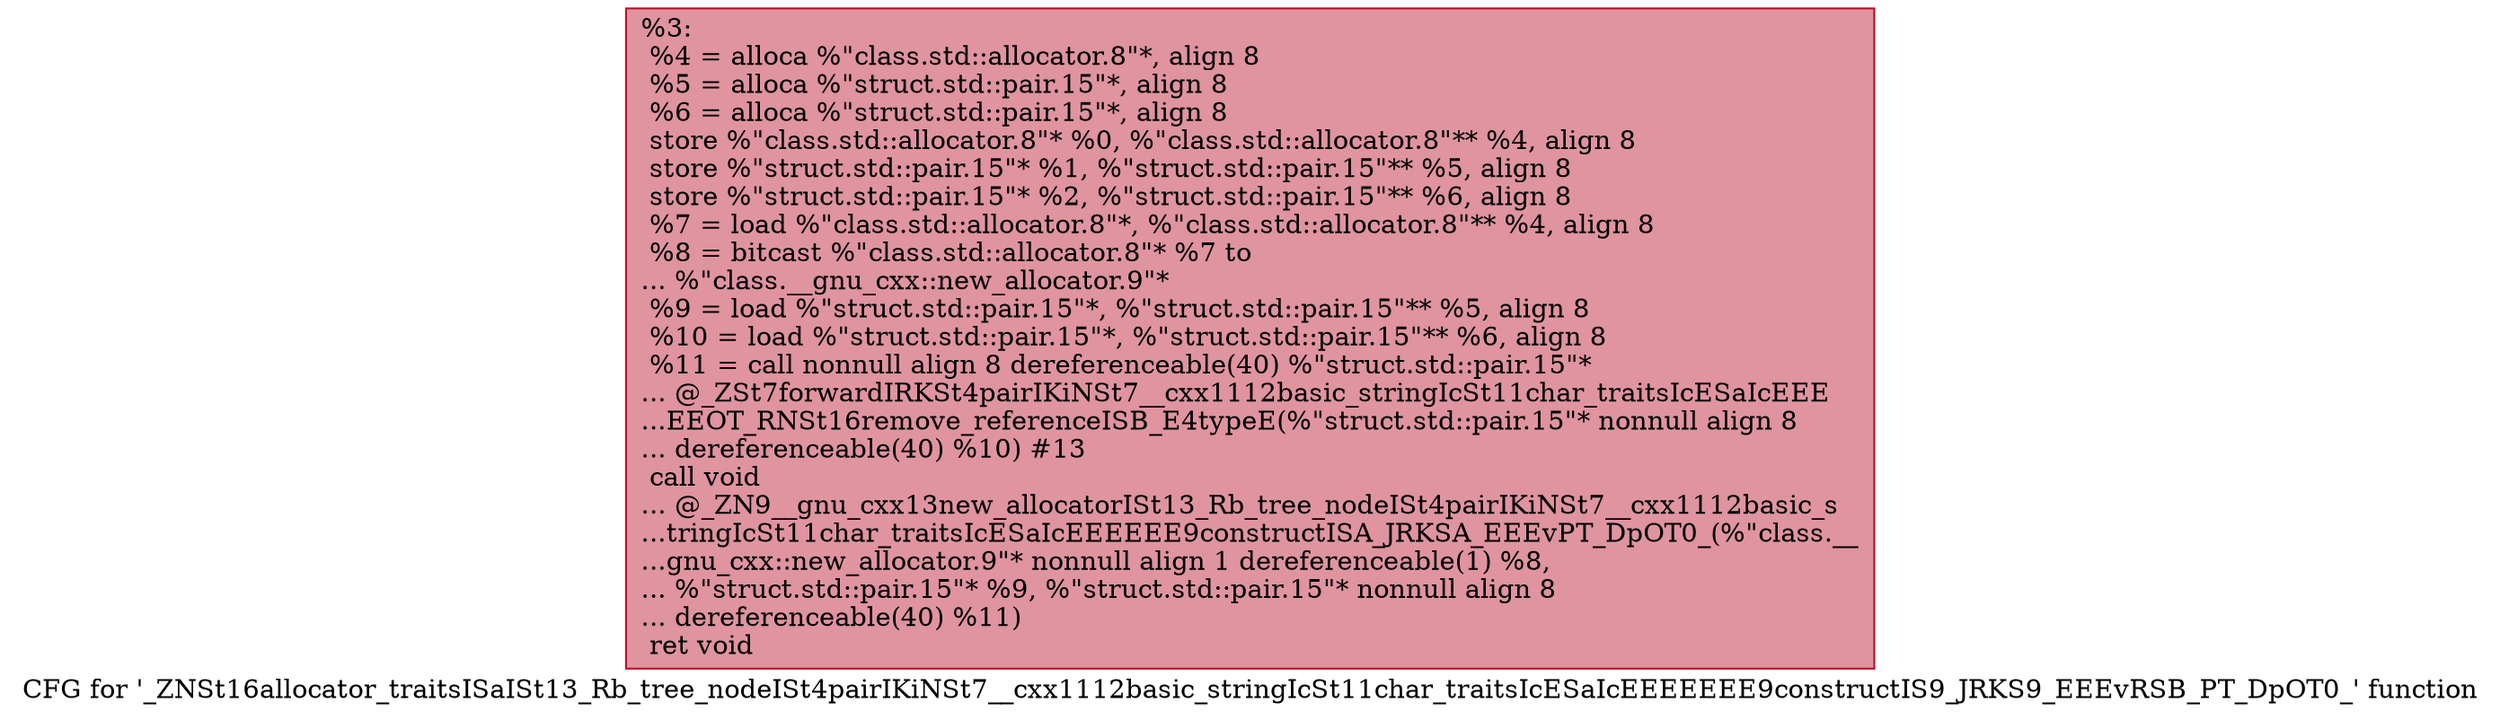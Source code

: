 digraph "CFG for '_ZNSt16allocator_traitsISaISt13_Rb_tree_nodeISt4pairIKiNSt7__cxx1112basic_stringIcSt11char_traitsIcESaIcEEEEEEE9constructIS9_JRKS9_EEEvRSB_PT_DpOT0_' function" {
	label="CFG for '_ZNSt16allocator_traitsISaISt13_Rb_tree_nodeISt4pairIKiNSt7__cxx1112basic_stringIcSt11char_traitsIcESaIcEEEEEEE9constructIS9_JRKS9_EEEvRSB_PT_DpOT0_' function";

	Node0x555b06dc35f0 [shape=record,color="#b70d28ff", style=filled, fillcolor="#b70d2870",label="{%3:\l  %4 = alloca %\"class.std::allocator.8\"*, align 8\l  %5 = alloca %\"struct.std::pair.15\"*, align 8\l  %6 = alloca %\"struct.std::pair.15\"*, align 8\l  store %\"class.std::allocator.8\"* %0, %\"class.std::allocator.8\"** %4, align 8\l  store %\"struct.std::pair.15\"* %1, %\"struct.std::pair.15\"** %5, align 8\l  store %\"struct.std::pair.15\"* %2, %\"struct.std::pair.15\"** %6, align 8\l  %7 = load %\"class.std::allocator.8\"*, %\"class.std::allocator.8\"** %4, align 8\l  %8 = bitcast %\"class.std::allocator.8\"* %7 to\l... %\"class.__gnu_cxx::new_allocator.9\"*\l  %9 = load %\"struct.std::pair.15\"*, %\"struct.std::pair.15\"** %5, align 8\l  %10 = load %\"struct.std::pair.15\"*, %\"struct.std::pair.15\"** %6, align 8\l  %11 = call nonnull align 8 dereferenceable(40) %\"struct.std::pair.15\"*\l... @_ZSt7forwardIRKSt4pairIKiNSt7__cxx1112basic_stringIcSt11char_traitsIcESaIcEEE\l...EEOT_RNSt16remove_referenceISB_E4typeE(%\"struct.std::pair.15\"* nonnull align 8\l... dereferenceable(40) %10) #13\l  call void\l... @_ZN9__gnu_cxx13new_allocatorISt13_Rb_tree_nodeISt4pairIKiNSt7__cxx1112basic_s\l...tringIcSt11char_traitsIcESaIcEEEEEE9constructISA_JRKSA_EEEvPT_DpOT0_(%\"class.__\l...gnu_cxx::new_allocator.9\"* nonnull align 1 dereferenceable(1) %8,\l... %\"struct.std::pair.15\"* %9, %\"struct.std::pair.15\"* nonnull align 8\l... dereferenceable(40) %11)\l  ret void\l}"];
}
